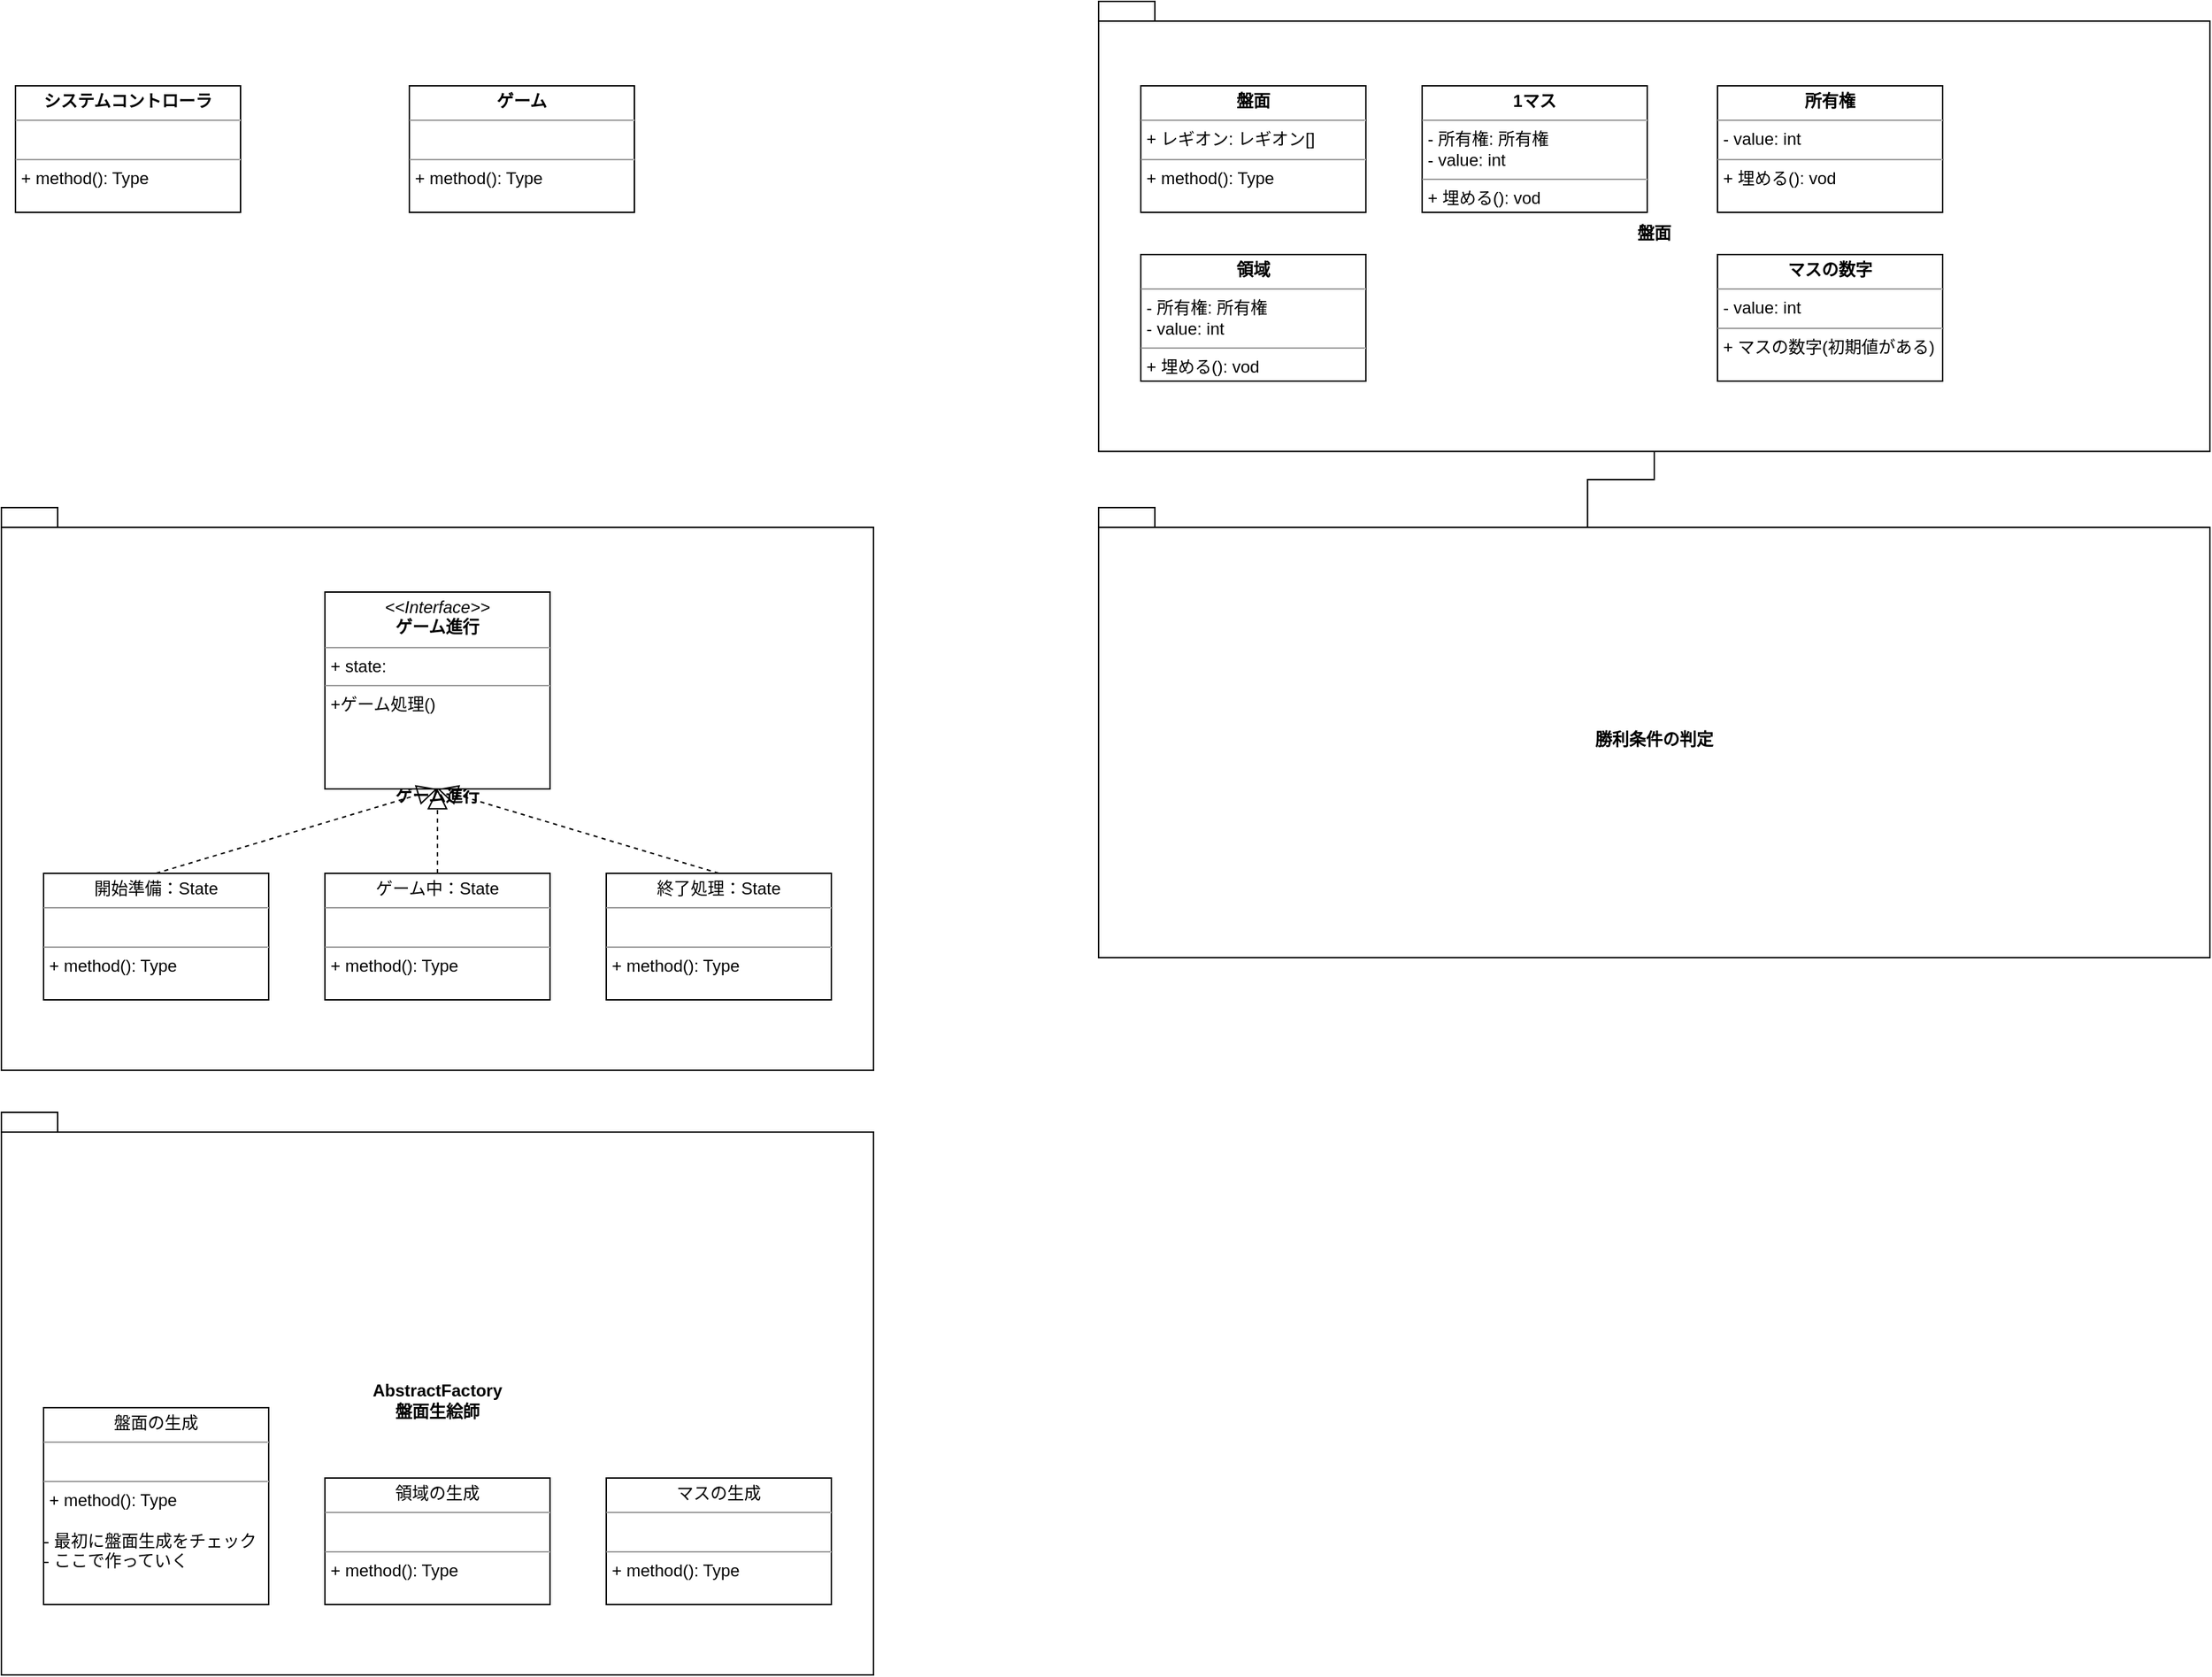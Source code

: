 <mxfile version="22.1.4" type="github">
  <diagram name="ページ1" id="NI4J2HSnKmm6HsM66qGL">
    <mxGraphModel dx="1235" dy="624" grid="1" gridSize="10" guides="1" tooltips="1" connect="1" arrows="1" fold="1" page="1" pageScale="1" pageWidth="3300" pageHeight="4681" math="0" shadow="0">
      <root>
        <mxCell id="0" />
        <mxCell id="1" parent="0" />
        <mxCell id="-0j5kSYJqAFjcUl3PRMV-3" value="盤面" style="shape=folder;fontStyle=1;spacingTop=10;tabWidth=40;tabHeight=14;tabPosition=left;html=1;whiteSpace=wrap;" parent="1" vertex="1">
          <mxGeometry x="970" y="140" width="790" height="320" as="geometry" />
        </mxCell>
        <mxCell id="-LdQKynwCAIaJtEhS0bI-1" value="&lt;p style=&quot;margin:0px;margin-top:4px;text-align:center;&quot;&gt;&lt;b&gt;盤面&lt;/b&gt;&lt;br&gt;&lt;/p&gt;&lt;hr size=&quot;1&quot;&gt;&lt;p style=&quot;margin:0px;margin-left:4px;&quot;&gt;+ レギオン: レギオン[]&lt;br&gt;&lt;/p&gt;&lt;hr size=&quot;1&quot;&gt;&lt;p style=&quot;margin:0px;margin-left:4px;&quot;&gt;+ method(): Type&lt;/p&gt;" style="verticalAlign=top;align=left;overflow=fill;fontSize=12;fontFamily=Helvetica;html=1;" parent="1" vertex="1">
          <mxGeometry x="1000" y="200" width="160" height="90" as="geometry" />
        </mxCell>
        <mxCell id="-LdQKynwCAIaJtEhS0bI-2" value="&lt;p style=&quot;margin:0px;margin-top:4px;text-align:center;&quot;&gt;&lt;b&gt;ゲーム&lt;/b&gt;&lt;br&gt;&lt;/p&gt;&lt;hr size=&quot;1&quot;&gt;&lt;p style=&quot;margin:0px;margin-left:4px;&quot;&gt;&lt;br&gt;&lt;/p&gt;&lt;hr size=&quot;1&quot;&gt;&lt;p style=&quot;margin:0px;margin-left:4px;&quot;&gt;+ method(): Type&lt;/p&gt;" style="verticalAlign=top;align=left;overflow=fill;fontSize=12;fontFamily=Helvetica;html=1;" parent="1" vertex="1">
          <mxGeometry x="480" y="200" width="160" height="90" as="geometry" />
        </mxCell>
        <mxCell id="-0j5kSYJqAFjcUl3PRMV-1" value="&lt;p style=&quot;margin:0px;margin-top:4px;text-align:center;&quot;&gt;&lt;b&gt;システムコントローラ&lt;/b&gt;&lt;br&gt;&lt;/p&gt;&lt;hr size=&quot;1&quot;&gt;&lt;p style=&quot;margin:0px;margin-left:4px;&quot;&gt;&lt;br&gt;&lt;/p&gt;&lt;hr size=&quot;1&quot;&gt;&lt;p style=&quot;margin:0px;margin-left:4px;&quot;&gt;+ method(): Type&lt;/p&gt;" style="verticalAlign=top;align=left;overflow=fill;fontSize=12;fontFamily=Helvetica;html=1;" parent="1" vertex="1">
          <mxGeometry x="200" y="200" width="160" height="90" as="geometry" />
        </mxCell>
        <mxCell id="-0j5kSYJqAFjcUl3PRMV-2" value="&lt;p style=&quot;margin:0px;margin-top:4px;text-align:center;&quot;&gt;&lt;b&gt;1マス&lt;/b&gt;&lt;br&gt;&lt;/p&gt;&lt;hr size=&quot;1&quot;&gt;&lt;p style=&quot;margin:0px;margin-left:4px;&quot;&gt;- 所有権: 所有権&lt;br&gt;&lt;/p&gt;&lt;p style=&quot;margin:0px;margin-left:4px;&quot;&gt;- value: int&lt;br&gt;&lt;/p&gt;&lt;hr size=&quot;1&quot;&gt;&lt;p style=&quot;margin:0px;margin-left:4px;&quot;&gt;+ 埋める(): vod&lt;br&gt;&lt;/p&gt;" style="verticalAlign=top;align=left;overflow=fill;fontSize=12;fontFamily=Helvetica;html=1;" parent="1" vertex="1">
          <mxGeometry x="1200" y="200" width="160" height="90" as="geometry" />
        </mxCell>
        <mxCell id="-0j5kSYJqAFjcUl3PRMV-6" value="&lt;p style=&quot;margin:0px;margin-top:4px;text-align:center;&quot;&gt;&lt;b&gt;所有権&lt;/b&gt;&lt;br&gt;&lt;/p&gt;&lt;hr size=&quot;1&quot;&gt;&lt;p style=&quot;margin:0px;margin-left:4px;&quot;&gt;- value: int&lt;br&gt;&lt;/p&gt;&lt;hr size=&quot;1&quot;&gt;&lt;p style=&quot;margin:0px;margin-left:4px;&quot;&gt;+ 埋める(): vod&lt;br&gt;&lt;/p&gt;" style="verticalAlign=top;align=left;overflow=fill;fontSize=12;fontFamily=Helvetica;html=1;" parent="1" vertex="1">
          <mxGeometry x="1410" y="200" width="160" height="90" as="geometry" />
        </mxCell>
        <mxCell id="-0j5kSYJqAFjcUl3PRMV-7" value="&lt;p style=&quot;margin:0px;margin-top:4px;text-align:center;&quot;&gt;&lt;b&gt;マスの数字&lt;/b&gt;&lt;br&gt;&lt;/p&gt;&lt;hr size=&quot;1&quot;&gt;&lt;p style=&quot;margin:0px;margin-left:4px;&quot;&gt;- value: int&lt;br&gt;&lt;/p&gt;&lt;hr size=&quot;1&quot;&gt;&lt;p style=&quot;margin:0px;margin-left:4px;&quot;&gt;+ マスの数字(初期値がある)&lt;br&gt;&lt;/p&gt;" style="verticalAlign=top;align=left;overflow=fill;fontSize=12;fontFamily=Helvetica;html=1;" parent="1" vertex="1">
          <mxGeometry x="1410" y="320" width="160" height="90" as="geometry" />
        </mxCell>
        <mxCell id="RMZXwUn5wrRnydLYdDvs-9" value="勝利条件の判定" style="shape=folder;fontStyle=1;spacingTop=10;tabWidth=40;tabHeight=14;tabPosition=left;html=1;whiteSpace=wrap;" vertex="1" parent="1">
          <mxGeometry x="970" y="500" width="790" height="320" as="geometry" />
        </mxCell>
        <mxCell id="RMZXwUn5wrRnydLYdDvs-11" value="" style="endArrow=none;endFill=0;html=1;edgeStyle=orthogonalEdgeStyle;align=left;verticalAlign=top;rounded=0;entryX=0.44;entryY=0.043;entryDx=0;entryDy=0;entryPerimeter=0;" edge="1" parent="1" source="-0j5kSYJqAFjcUl3PRMV-3" target="RMZXwUn5wrRnydLYdDvs-9">
          <mxGeometry x="-0.732" y="55" relative="1" as="geometry">
            <mxPoint x="1190" y="520" as="sourcePoint" />
            <mxPoint x="1350" y="520" as="targetPoint" />
            <mxPoint y="1" as="offset" />
          </mxGeometry>
        </mxCell>
        <mxCell id="RMZXwUn5wrRnydLYdDvs-13" value="" style="group" vertex="1" connectable="0" parent="1">
          <mxGeometry x="190" y="500" width="620" height="400" as="geometry" />
        </mxCell>
        <mxCell id="RMZXwUn5wrRnydLYdDvs-8" value="ゲーム進行" style="shape=folder;fontStyle=1;spacingTop=10;tabWidth=40;tabHeight=14;tabPosition=left;html=1;whiteSpace=wrap;" vertex="1" parent="RMZXwUn5wrRnydLYdDvs-13">
          <mxGeometry width="620" height="400" as="geometry" />
        </mxCell>
        <mxCell id="RMZXwUn5wrRnydLYdDvs-1" value="&lt;p style=&quot;margin:0px;margin-top:4px;text-align:center;&quot;&gt;開始準備：State&lt;br&gt;&lt;/p&gt;&lt;hr size=&quot;1&quot;&gt;&lt;p style=&quot;margin:0px;margin-left:4px;&quot;&gt;&lt;br&gt;&lt;/p&gt;&lt;hr size=&quot;1&quot;&gt;&lt;p style=&quot;margin:0px;margin-left:4px;&quot;&gt;+ method(): Type&lt;/p&gt;" style="verticalAlign=top;align=left;overflow=fill;fontSize=12;fontFamily=Helvetica;html=1;" vertex="1" parent="RMZXwUn5wrRnydLYdDvs-13">
          <mxGeometry x="30" y="260" width="160" height="90" as="geometry" />
        </mxCell>
        <mxCell id="RMZXwUn5wrRnydLYdDvs-2" value="&lt;p style=&quot;margin:0px;margin-top:4px;text-align:center;&quot;&gt;ゲーム中：State&lt;br&gt;&lt;/p&gt;&lt;hr size=&quot;1&quot;&gt;&lt;p style=&quot;margin:0px;margin-left:4px;&quot;&gt;&lt;br&gt;&lt;/p&gt;&lt;hr size=&quot;1&quot;&gt;&lt;p style=&quot;margin:0px;margin-left:4px;&quot;&gt;+ method(): Type&lt;/p&gt;" style="verticalAlign=top;align=left;overflow=fill;fontSize=12;fontFamily=Helvetica;html=1;" vertex="1" parent="RMZXwUn5wrRnydLYdDvs-13">
          <mxGeometry x="230" y="260" width="160" height="90" as="geometry" />
        </mxCell>
        <mxCell id="RMZXwUn5wrRnydLYdDvs-3" value="&lt;p style=&quot;margin:0px;margin-top:4px;text-align:center;&quot;&gt;終了処理：State&lt;br&gt;&lt;/p&gt;&lt;hr size=&quot;1&quot;&gt;&lt;p style=&quot;margin:0px;margin-left:4px;&quot;&gt;&lt;br&gt;&lt;/p&gt;&lt;hr size=&quot;1&quot;&gt;&lt;p style=&quot;margin:0px;margin-left:4px;&quot;&gt;+ method(): Type&lt;/p&gt;" style="verticalAlign=top;align=left;overflow=fill;fontSize=12;fontFamily=Helvetica;html=1;" vertex="1" parent="RMZXwUn5wrRnydLYdDvs-13">
          <mxGeometry x="430" y="260" width="160" height="90" as="geometry" />
        </mxCell>
        <mxCell id="RMZXwUn5wrRnydLYdDvs-4" value="&lt;p style=&quot;margin:0px;margin-top:4px;text-align:center;&quot;&gt;&lt;i&gt;&amp;lt;&amp;lt;Interface&amp;gt;&amp;gt;&lt;/i&gt;&lt;br&gt;&lt;b&gt;ゲーム進行&lt;/b&gt;&lt;br&gt;&lt;/p&gt;&lt;hr size=&quot;1&quot;&gt;&lt;p style=&quot;margin:0px;margin-left:4px;&quot;&gt;+ state: &lt;br&gt;&lt;/p&gt;&lt;hr size=&quot;1&quot;&gt;&lt;p style=&quot;margin:0px;margin-left:4px;&quot;&gt;+ゲーム処理()&lt;br&gt;&lt;/p&gt;" style="verticalAlign=top;align=left;overflow=fill;fontSize=12;fontFamily=Helvetica;html=1;whiteSpace=wrap;" vertex="1" parent="RMZXwUn5wrRnydLYdDvs-13">
          <mxGeometry x="230" y="60" width="160" height="140" as="geometry" />
        </mxCell>
        <mxCell id="RMZXwUn5wrRnydLYdDvs-5" value="" style="endArrow=block;dashed=1;endFill=0;endSize=12;html=1;rounded=0;exitX=0.5;exitY=0;exitDx=0;exitDy=0;entryX=0.5;entryY=1;entryDx=0;entryDy=0;" edge="1" parent="RMZXwUn5wrRnydLYdDvs-13" source="RMZXwUn5wrRnydLYdDvs-1" target="RMZXwUn5wrRnydLYdDvs-4">
          <mxGeometry width="160" relative="1" as="geometry">
            <mxPoint x="470" y="240" as="sourcePoint" />
            <mxPoint x="630" y="240" as="targetPoint" />
          </mxGeometry>
        </mxCell>
        <mxCell id="RMZXwUn5wrRnydLYdDvs-6" value="" style="endArrow=block;dashed=1;endFill=0;endSize=12;html=1;rounded=0;exitX=0.5;exitY=0;exitDx=0;exitDy=0;entryX=0.5;entryY=1;entryDx=0;entryDy=0;" edge="1" parent="RMZXwUn5wrRnydLYdDvs-13" source="RMZXwUn5wrRnydLYdDvs-2" target="RMZXwUn5wrRnydLYdDvs-4">
          <mxGeometry width="160" relative="1" as="geometry">
            <mxPoint x="120" y="270" as="sourcePoint" />
            <mxPoint x="310" y="200" as="targetPoint" />
          </mxGeometry>
        </mxCell>
        <mxCell id="RMZXwUn5wrRnydLYdDvs-7" value="" style="endArrow=block;dashed=1;endFill=0;endSize=12;html=1;rounded=0;exitX=0.5;exitY=0;exitDx=0;exitDy=0;entryX=0.5;entryY=1;entryDx=0;entryDy=0;" edge="1" parent="RMZXwUn5wrRnydLYdDvs-13" source="RMZXwUn5wrRnydLYdDvs-3" target="RMZXwUn5wrRnydLYdDvs-4">
          <mxGeometry width="160" relative="1" as="geometry">
            <mxPoint x="130" y="280" as="sourcePoint" />
            <mxPoint x="330" y="220" as="targetPoint" />
          </mxGeometry>
        </mxCell>
        <mxCell id="RMZXwUn5wrRnydLYdDvs-14" value="&lt;p style=&quot;margin:0px;margin-top:4px;text-align:center;&quot;&gt;&lt;b&gt;領域&lt;/b&gt;&lt;br&gt;&lt;/p&gt;&lt;hr size=&quot;1&quot;&gt;&lt;p style=&quot;margin:0px;margin-left:4px;&quot;&gt;- 所有権: 所有権&lt;br&gt;&lt;/p&gt;&lt;p style=&quot;margin:0px;margin-left:4px;&quot;&gt;- value: int&lt;br&gt;&lt;/p&gt;&lt;hr size=&quot;1&quot;&gt;&lt;p style=&quot;margin:0px;margin-left:4px;&quot;&gt;+ 埋める(): vod&lt;br&gt;&lt;/p&gt;" style="verticalAlign=top;align=left;overflow=fill;fontSize=12;fontFamily=Helvetica;html=1;" vertex="1" parent="1">
          <mxGeometry x="1000" y="320" width="160" height="90" as="geometry" />
        </mxCell>
        <mxCell id="RMZXwUn5wrRnydLYdDvs-17" value="" style="group" vertex="1" connectable="0" parent="1">
          <mxGeometry x="190" y="930" width="620" height="400" as="geometry" />
        </mxCell>
        <mxCell id="RMZXwUn5wrRnydLYdDvs-18" value="&lt;div&gt;AbstractFactory&lt;/div&gt;&lt;div&gt;盤面生絵師&lt;br&gt;&lt;/div&gt;" style="shape=folder;fontStyle=1;spacingTop=10;tabWidth=40;tabHeight=14;tabPosition=left;html=1;whiteSpace=wrap;" vertex="1" parent="RMZXwUn5wrRnydLYdDvs-17">
          <mxGeometry width="620" height="400" as="geometry" />
        </mxCell>
        <mxCell id="RMZXwUn5wrRnydLYdDvs-19" value="&lt;p style=&quot;margin:0px;margin-top:4px;text-align:center;&quot;&gt;盤面の生成&lt;br&gt;&lt;/p&gt;&lt;hr size=&quot;1&quot;&gt;&lt;p style=&quot;margin:0px;margin-left:4px;&quot;&gt;&lt;br&gt;&lt;/p&gt;&lt;hr size=&quot;1&quot;&gt;&lt;p style=&quot;margin:0px;margin-left:4px;&quot;&gt;+ method(): Type&lt;/p&gt;&lt;div&gt;&lt;br&gt;&lt;/div&gt;&lt;div&gt;- 最初に盤面生成をチェック&lt;/div&gt;&lt;div&gt;- ここで作っていく&lt;br&gt;&lt;/div&gt;" style="verticalAlign=top;align=left;overflow=fill;fontSize=12;fontFamily=Helvetica;html=1;" vertex="1" parent="RMZXwUn5wrRnydLYdDvs-17">
          <mxGeometry x="30" y="210" width="160" height="140" as="geometry" />
        </mxCell>
        <mxCell id="RMZXwUn5wrRnydLYdDvs-20" value="&lt;p style=&quot;margin:0px;margin-top:4px;text-align:center;&quot;&gt;領域の生成&lt;br&gt;&lt;/p&gt;&lt;hr size=&quot;1&quot;&gt;&lt;p style=&quot;margin:0px;margin-left:4px;&quot;&gt;&lt;br&gt;&lt;/p&gt;&lt;hr size=&quot;1&quot;&gt;&lt;p style=&quot;margin:0px;margin-left:4px;&quot;&gt;+ method(): Type&lt;/p&gt;" style="verticalAlign=top;align=left;overflow=fill;fontSize=12;fontFamily=Helvetica;html=1;" vertex="1" parent="RMZXwUn5wrRnydLYdDvs-17">
          <mxGeometry x="230" y="260" width="160" height="90" as="geometry" />
        </mxCell>
        <mxCell id="RMZXwUn5wrRnydLYdDvs-21" value="&lt;p style=&quot;margin:0px;margin-top:4px;text-align:center;&quot;&gt;マスの生成&lt;br&gt;&lt;/p&gt;&lt;hr size=&quot;1&quot;&gt;&lt;p style=&quot;margin:0px;margin-left:4px;&quot;&gt;&lt;br&gt;&lt;/p&gt;&lt;hr size=&quot;1&quot;&gt;&lt;p style=&quot;margin:0px;margin-left:4px;&quot;&gt;+ method(): Type&lt;/p&gt;" style="verticalAlign=top;align=left;overflow=fill;fontSize=12;fontFamily=Helvetica;html=1;" vertex="1" parent="RMZXwUn5wrRnydLYdDvs-17">
          <mxGeometry x="430" y="260" width="160" height="90" as="geometry" />
        </mxCell>
      </root>
    </mxGraphModel>
  </diagram>
</mxfile>
